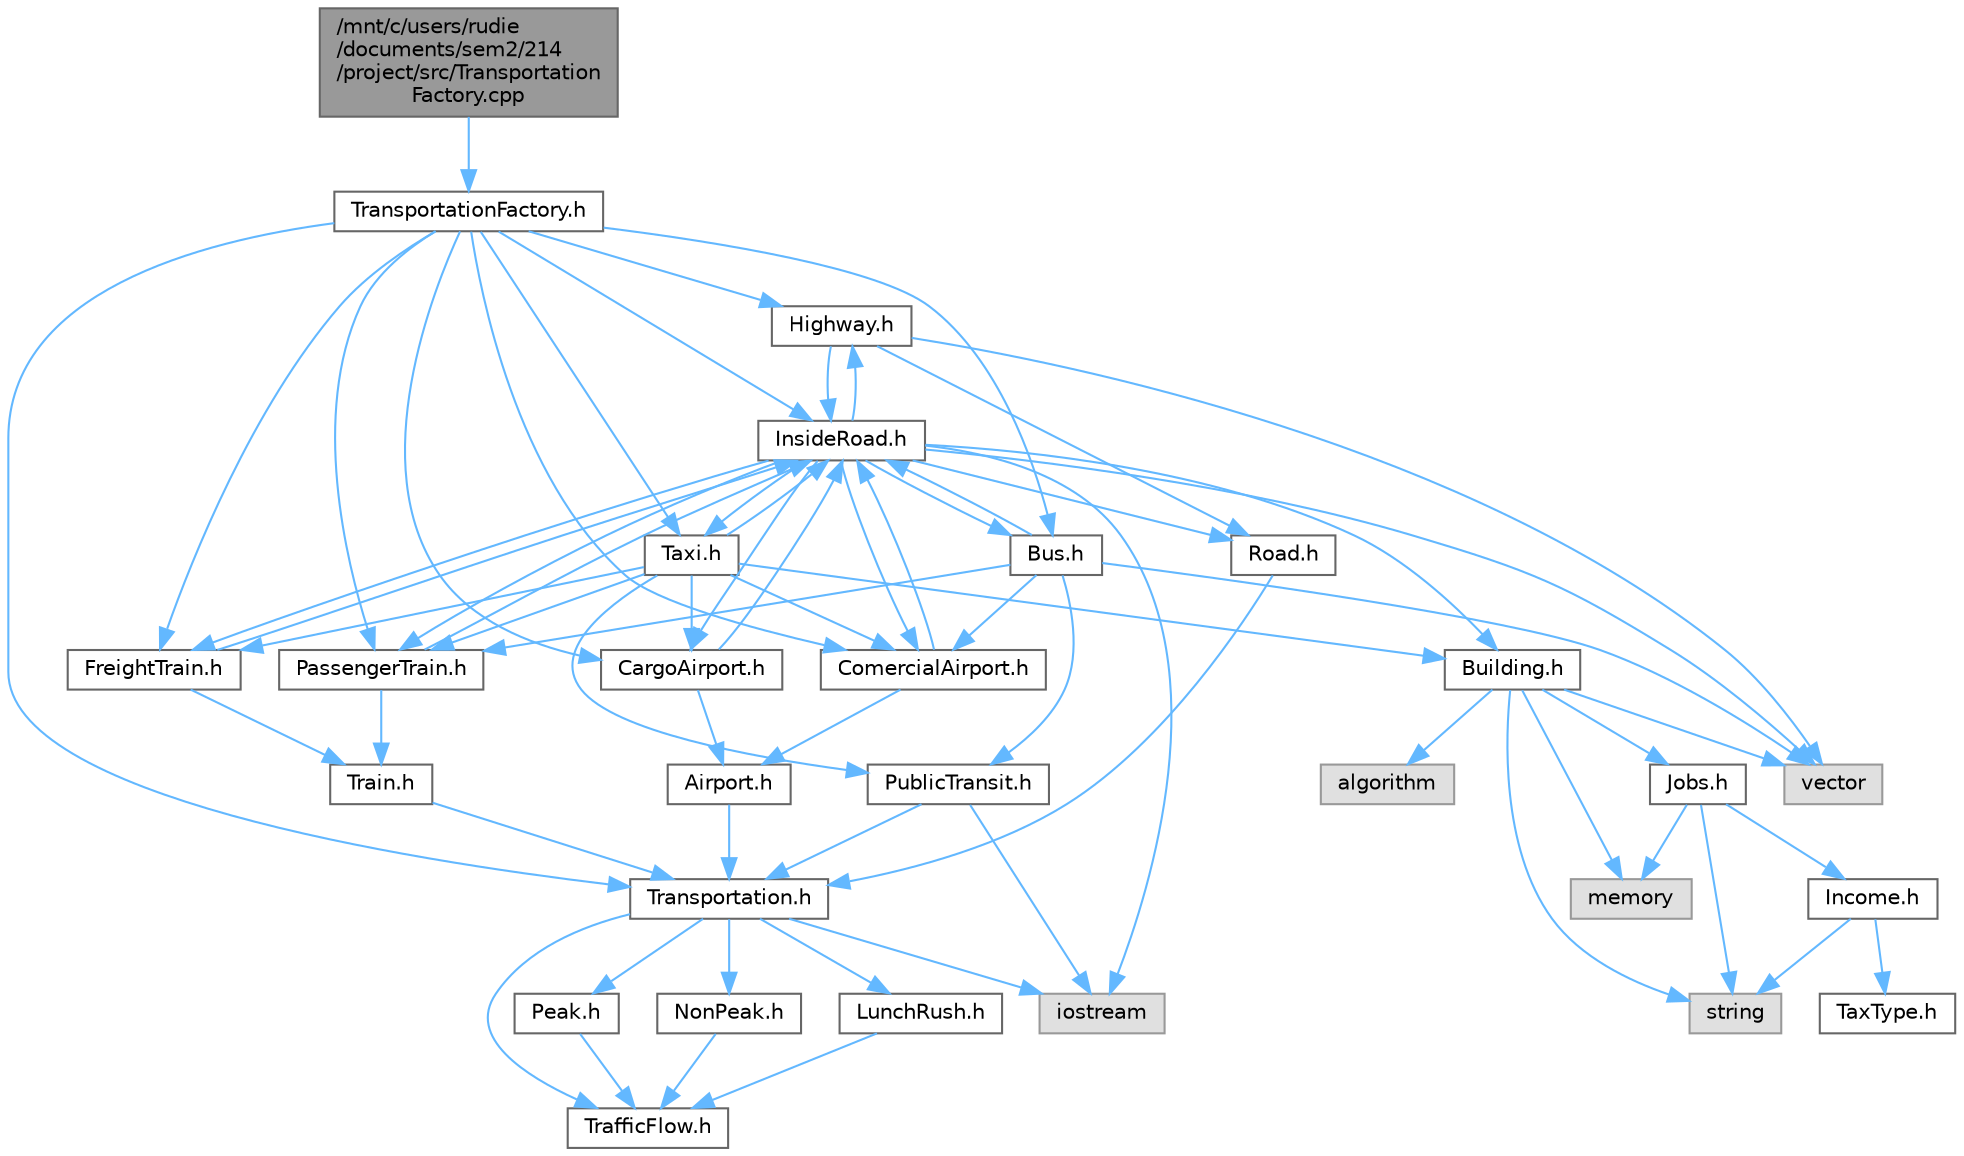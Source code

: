 digraph "/mnt/c/users/rudie/documents/sem2/214/project/src/TransportationFactory.cpp"
{
 // LATEX_PDF_SIZE
  bgcolor="transparent";
  edge [fontname=Helvetica,fontsize=10,labelfontname=Helvetica,labelfontsize=10];
  node [fontname=Helvetica,fontsize=10,shape=box,height=0.2,width=0.4];
  Node1 [id="Node000001",label="/mnt/c/users/rudie\l/documents/sem2/214\l/project/src/Transportation\lFactory.cpp",height=0.2,width=0.4,color="gray40", fillcolor="grey60", style="filled", fontcolor="black",tooltip="Implementation of the TransportationFactory class."];
  Node1 -> Node2 [id="edge68_Node000001_Node000002",color="steelblue1",style="solid",tooltip=" "];
  Node2 [id="Node000002",label="TransportationFactory.h",height=0.2,width=0.4,color="grey40", fillcolor="white", style="filled",URL="$TransportationFactory_8h.html",tooltip="Header file for the TransportationFactory class."];
  Node2 -> Node3 [id="edge69_Node000002_Node000003",color="steelblue1",style="solid",tooltip=" "];
  Node3 [id="Node000003",label="Transportation.h",height=0.2,width=0.4,color="grey40", fillcolor="white", style="filled",URL="$Transportation_8h.html",tooltip="Header file for the Transportation class."];
  Node3 -> Node4 [id="edge70_Node000003_Node000004",color="steelblue1",style="solid",tooltip=" "];
  Node4 [id="Node000004",label="iostream",height=0.2,width=0.4,color="grey60", fillcolor="#E0E0E0", style="filled",tooltip=" "];
  Node3 -> Node5 [id="edge71_Node000003_Node000005",color="steelblue1",style="solid",tooltip=" "];
  Node5 [id="Node000005",label="TrafficFlow.h",height=0.2,width=0.4,color="grey40", fillcolor="white", style="filled",URL="$TrafficFlow_8h.html",tooltip="Defines the TrafficFlow interface for traffic flow measurement."];
  Node3 -> Node6 [id="edge72_Node000003_Node000006",color="steelblue1",style="solid",tooltip=" "];
  Node6 [id="Node000006",label="Peak.h",height=0.2,width=0.4,color="grey40", fillcolor="white", style="filled",URL="$Peak_8h.html",tooltip="Header file for the Peak class, which inherits from TrafficFlow."];
  Node6 -> Node5 [id="edge73_Node000006_Node000005",color="steelblue1",style="solid",tooltip=" "];
  Node3 -> Node7 [id="edge74_Node000003_Node000007",color="steelblue1",style="solid",tooltip=" "];
  Node7 [id="Node000007",label="NonPeak.h",height=0.2,width=0.4,color="grey40", fillcolor="white", style="filled",URL="$NonPeak_8h.html",tooltip="Header file for the NonPeak class."];
  Node7 -> Node5 [id="edge75_Node000007_Node000005",color="steelblue1",style="solid",tooltip=" "];
  Node3 -> Node8 [id="edge76_Node000003_Node000008",color="steelblue1",style="solid",tooltip=" "];
  Node8 [id="Node000008",label="LunchRush.h",height=0.2,width=0.4,color="grey40", fillcolor="white", style="filled",URL="$LunchRush_8h.html",tooltip="Header file for the LunchRush class."];
  Node8 -> Node5 [id="edge77_Node000008_Node000005",color="steelblue1",style="solid",tooltip=" "];
  Node2 -> Node9 [id="edge78_Node000002_Node000009",color="steelblue1",style="solid",tooltip=" "];
  Node9 [id="Node000009",label="Highway.h",height=0.2,width=0.4,color="grey40", fillcolor="white", style="filled",URL="$Highway_8h.html",tooltip="Header file for the Highway class."];
  Node9 -> Node10 [id="edge79_Node000009_Node000010",color="steelblue1",style="solid",tooltip=" "];
  Node10 [id="Node000010",label="vector",height=0.2,width=0.4,color="grey60", fillcolor="#E0E0E0", style="filled",tooltip=" "];
  Node9 -> Node11 [id="edge80_Node000009_Node000011",color="steelblue1",style="solid",tooltip=" "];
  Node11 [id="Node000011",label="Road.h",height=0.2,width=0.4,color="grey40", fillcolor="white", style="filled",URL="$Road_8h.html",tooltip="Defines the Road class which inherits from the Transportation class."];
  Node11 -> Node3 [id="edge81_Node000011_Node000003",color="steelblue1",style="solid",tooltip=" "];
  Node9 -> Node12 [id="edge82_Node000009_Node000012",color="steelblue1",style="solid",tooltip=" "];
  Node12 [id="Node000012",label="InsideRoad.h",height=0.2,width=0.4,color="grey40", fillcolor="white", style="filled",URL="$InsideRoad_8h.html",tooltip="Header file for the InsideRoad class."];
  Node12 -> Node10 [id="edge83_Node000012_Node000010",color="steelblue1",style="solid",tooltip=" "];
  Node12 -> Node4 [id="edge84_Node000012_Node000004",color="steelblue1",style="solid",tooltip=" "];
  Node12 -> Node11 [id="edge85_Node000012_Node000011",color="steelblue1",style="solid",tooltip=" "];
  Node12 -> Node9 [id="edge86_Node000012_Node000009",color="steelblue1",style="solid",tooltip=" "];
  Node12 -> Node13 [id="edge87_Node000012_Node000013",color="steelblue1",style="solid",tooltip=" "];
  Node13 [id="Node000013",label="Bus.h",height=0.2,width=0.4,color="grey40", fillcolor="white", style="filled",URL="$Bus_8h.html",tooltip="Header file for the Bus class."];
  Node13 -> Node10 [id="edge88_Node000013_Node000010",color="steelblue1",style="solid",tooltip=" "];
  Node13 -> Node14 [id="edge89_Node000013_Node000014",color="steelblue1",style="solid",tooltip=" "];
  Node14 [id="Node000014",label="PublicTransit.h",height=0.2,width=0.4,color="grey40", fillcolor="white", style="filled",URL="$PublicTransit_8h.html",tooltip="Header file for the PublicTransit class."];
  Node14 -> Node4 [id="edge90_Node000014_Node000004",color="steelblue1",style="solid",tooltip=" "];
  Node14 -> Node3 [id="edge91_Node000014_Node000003",color="steelblue1",style="solid",tooltip=" "];
  Node13 -> Node12 [id="edge92_Node000013_Node000012",color="steelblue1",style="solid",tooltip=" "];
  Node13 -> Node15 [id="edge93_Node000013_Node000015",color="steelblue1",style="solid",tooltip=" "];
  Node15 [id="Node000015",label="ComercialAirport.h",height=0.2,width=0.4,color="grey40", fillcolor="white", style="filled",URL="$ComercialAirport_8h.html",tooltip="Defines the ComercialAirport class which inherits from the Airport class."];
  Node15 -> Node16 [id="edge94_Node000015_Node000016",color="steelblue1",style="solid",tooltip=" "];
  Node16 [id="Node000016",label="Airport.h",height=0.2,width=0.4,color="grey40", fillcolor="white", style="filled",URL="$Airport_8h.html",tooltip="Defines the Airport class which inherits from the Transportation class."];
  Node16 -> Node3 [id="edge95_Node000016_Node000003",color="steelblue1",style="solid",tooltip=" "];
  Node15 -> Node12 [id="edge96_Node000015_Node000012",color="steelblue1",style="solid",tooltip=" "];
  Node13 -> Node17 [id="edge97_Node000013_Node000017",color="steelblue1",style="solid",tooltip=" "];
  Node17 [id="Node000017",label="PassengerTrain.h",height=0.2,width=0.4,color="grey40", fillcolor="white", style="filled",URL="$PassengerTrain_8h.html",tooltip="Header file for the PassengerTrain class."];
  Node17 -> Node18 [id="edge98_Node000017_Node000018",color="steelblue1",style="solid",tooltip=" "];
  Node18 [id="Node000018",label="Train.h",height=0.2,width=0.4,color="grey40", fillcolor="white", style="filled",URL="$Train_8h.html",tooltip="Header file for the Train class."];
  Node18 -> Node3 [id="edge99_Node000018_Node000003",color="steelblue1",style="solid",tooltip=" "];
  Node17 -> Node12 [id="edge100_Node000017_Node000012",color="steelblue1",style="solid",tooltip=" "];
  Node12 -> Node19 [id="edge101_Node000012_Node000019",color="steelblue1",style="solid",tooltip=" "];
  Node19 [id="Node000019",label="Taxi.h",height=0.2,width=0.4,color="grey40", fillcolor="white", style="filled",URL="$Taxi_8h.html",tooltip="Header file for the Taxi class, which represents a taxi in a public transit system."];
  Node19 -> Node14 [id="edge102_Node000019_Node000014",color="steelblue1",style="solid",tooltip=" "];
  Node19 -> Node12 [id="edge103_Node000019_Node000012",color="steelblue1",style="solid",tooltip=" "];
  Node19 -> Node15 [id="edge104_Node000019_Node000015",color="steelblue1",style="solid",tooltip=" "];
  Node19 -> Node20 [id="edge105_Node000019_Node000020",color="steelblue1",style="solid",tooltip=" "];
  Node20 [id="Node000020",label="CargoAirport.h",height=0.2,width=0.4,color="grey40", fillcolor="white", style="filled",URL="$CargoAirport_8h.html",tooltip="Header file for the CargoAirport class."];
  Node20 -> Node16 [id="edge106_Node000020_Node000016",color="steelblue1",style="solid",tooltip=" "];
  Node20 -> Node12 [id="edge107_Node000020_Node000012",color="steelblue1",style="solid",tooltip=" "];
  Node19 -> Node21 [id="edge108_Node000019_Node000021",color="steelblue1",style="solid",tooltip=" "];
  Node21 [id="Node000021",label="FreightTrain.h",height=0.2,width=0.4,color="grey40", fillcolor="white", style="filled",URL="$FreightTrain_8h.html",tooltip="Header file for the FreightTrain class."];
  Node21 -> Node18 [id="edge109_Node000021_Node000018",color="steelblue1",style="solid",tooltip=" "];
  Node21 -> Node12 [id="edge110_Node000021_Node000012",color="steelblue1",style="solid",tooltip=" "];
  Node19 -> Node17 [id="edge111_Node000019_Node000017",color="steelblue1",style="solid",tooltip=" "];
  Node19 -> Node22 [id="edge112_Node000019_Node000022",color="steelblue1",style="solid",tooltip=" "];
  Node22 [id="Node000022",label="Building.h",height=0.2,width=0.4,color="grey40", fillcolor="white", style="filled",URL="$Building_8h.html",tooltip="Definition of the Building class."];
  Node22 -> Node23 [id="edge113_Node000022_Node000023",color="steelblue1",style="solid",tooltip=" "];
  Node23 [id="Node000023",label="string",height=0.2,width=0.4,color="grey60", fillcolor="#E0E0E0", style="filled",tooltip=" "];
  Node22 -> Node10 [id="edge114_Node000022_Node000010",color="steelblue1",style="solid",tooltip=" "];
  Node22 -> Node24 [id="edge115_Node000022_Node000024",color="steelblue1",style="solid",tooltip=" "];
  Node24 [id="Node000024",label="memory",height=0.2,width=0.4,color="grey60", fillcolor="#E0E0E0", style="filled",tooltip=" "];
  Node22 -> Node25 [id="edge116_Node000022_Node000025",color="steelblue1",style="solid",tooltip=" "];
  Node25 [id="Node000025",label="algorithm",height=0.2,width=0.4,color="grey60", fillcolor="#E0E0E0", style="filled",tooltip=" "];
  Node22 -> Node26 [id="edge117_Node000022_Node000026",color="steelblue1",style="solid",tooltip=" "];
  Node26 [id="Node000026",label="Jobs.h",height=0.2,width=0.4,color="grey40", fillcolor="white", style="filled",URL="$Jobs_8h.html",tooltip="Definition of the Jobs class."];
  Node26 -> Node24 [id="edge118_Node000026_Node000024",color="steelblue1",style="solid",tooltip=" "];
  Node26 -> Node27 [id="edge119_Node000026_Node000027",color="steelblue1",style="solid",tooltip=" "];
  Node27 [id="Node000027",label="Income.h",height=0.2,width=0.4,color="grey40", fillcolor="white", style="filled",URL="$Income_8h.html",tooltip="Definition of the Income class."];
  Node27 -> Node28 [id="edge120_Node000027_Node000028",color="steelblue1",style="solid",tooltip=" "];
  Node28 [id="Node000028",label="TaxType.h",height=0.2,width=0.4,color="grey40", fillcolor="white", style="filled",URL="$TaxType_8h_source.html",tooltip=" "];
  Node27 -> Node23 [id="edge121_Node000027_Node000023",color="steelblue1",style="solid",tooltip=" "];
  Node26 -> Node23 [id="edge122_Node000026_Node000023",color="steelblue1",style="solid",tooltip=" "];
  Node12 -> Node15 [id="edge123_Node000012_Node000015",color="steelblue1",style="solid",tooltip=" "];
  Node12 -> Node20 [id="edge124_Node000012_Node000020",color="steelblue1",style="solid",tooltip=" "];
  Node12 -> Node17 [id="edge125_Node000012_Node000017",color="steelblue1",style="solid",tooltip=" "];
  Node12 -> Node21 [id="edge126_Node000012_Node000021",color="steelblue1",style="solid",tooltip=" "];
  Node12 -> Node22 [id="edge127_Node000012_Node000022",color="steelblue1",style="solid",tooltip=" "];
  Node2 -> Node12 [id="edge128_Node000002_Node000012",color="steelblue1",style="solid",tooltip=" "];
  Node2 -> Node13 [id="edge129_Node000002_Node000013",color="steelblue1",style="solid",tooltip=" "];
  Node2 -> Node19 [id="edge130_Node000002_Node000019",color="steelblue1",style="solid",tooltip=" "];
  Node2 -> Node17 [id="edge131_Node000002_Node000017",color="steelblue1",style="solid",tooltip=" "];
  Node2 -> Node21 [id="edge132_Node000002_Node000021",color="steelblue1",style="solid",tooltip=" "];
  Node2 -> Node15 [id="edge133_Node000002_Node000015",color="steelblue1",style="solid",tooltip=" "];
  Node2 -> Node20 [id="edge134_Node000002_Node000020",color="steelblue1",style="solid",tooltip=" "];
}
